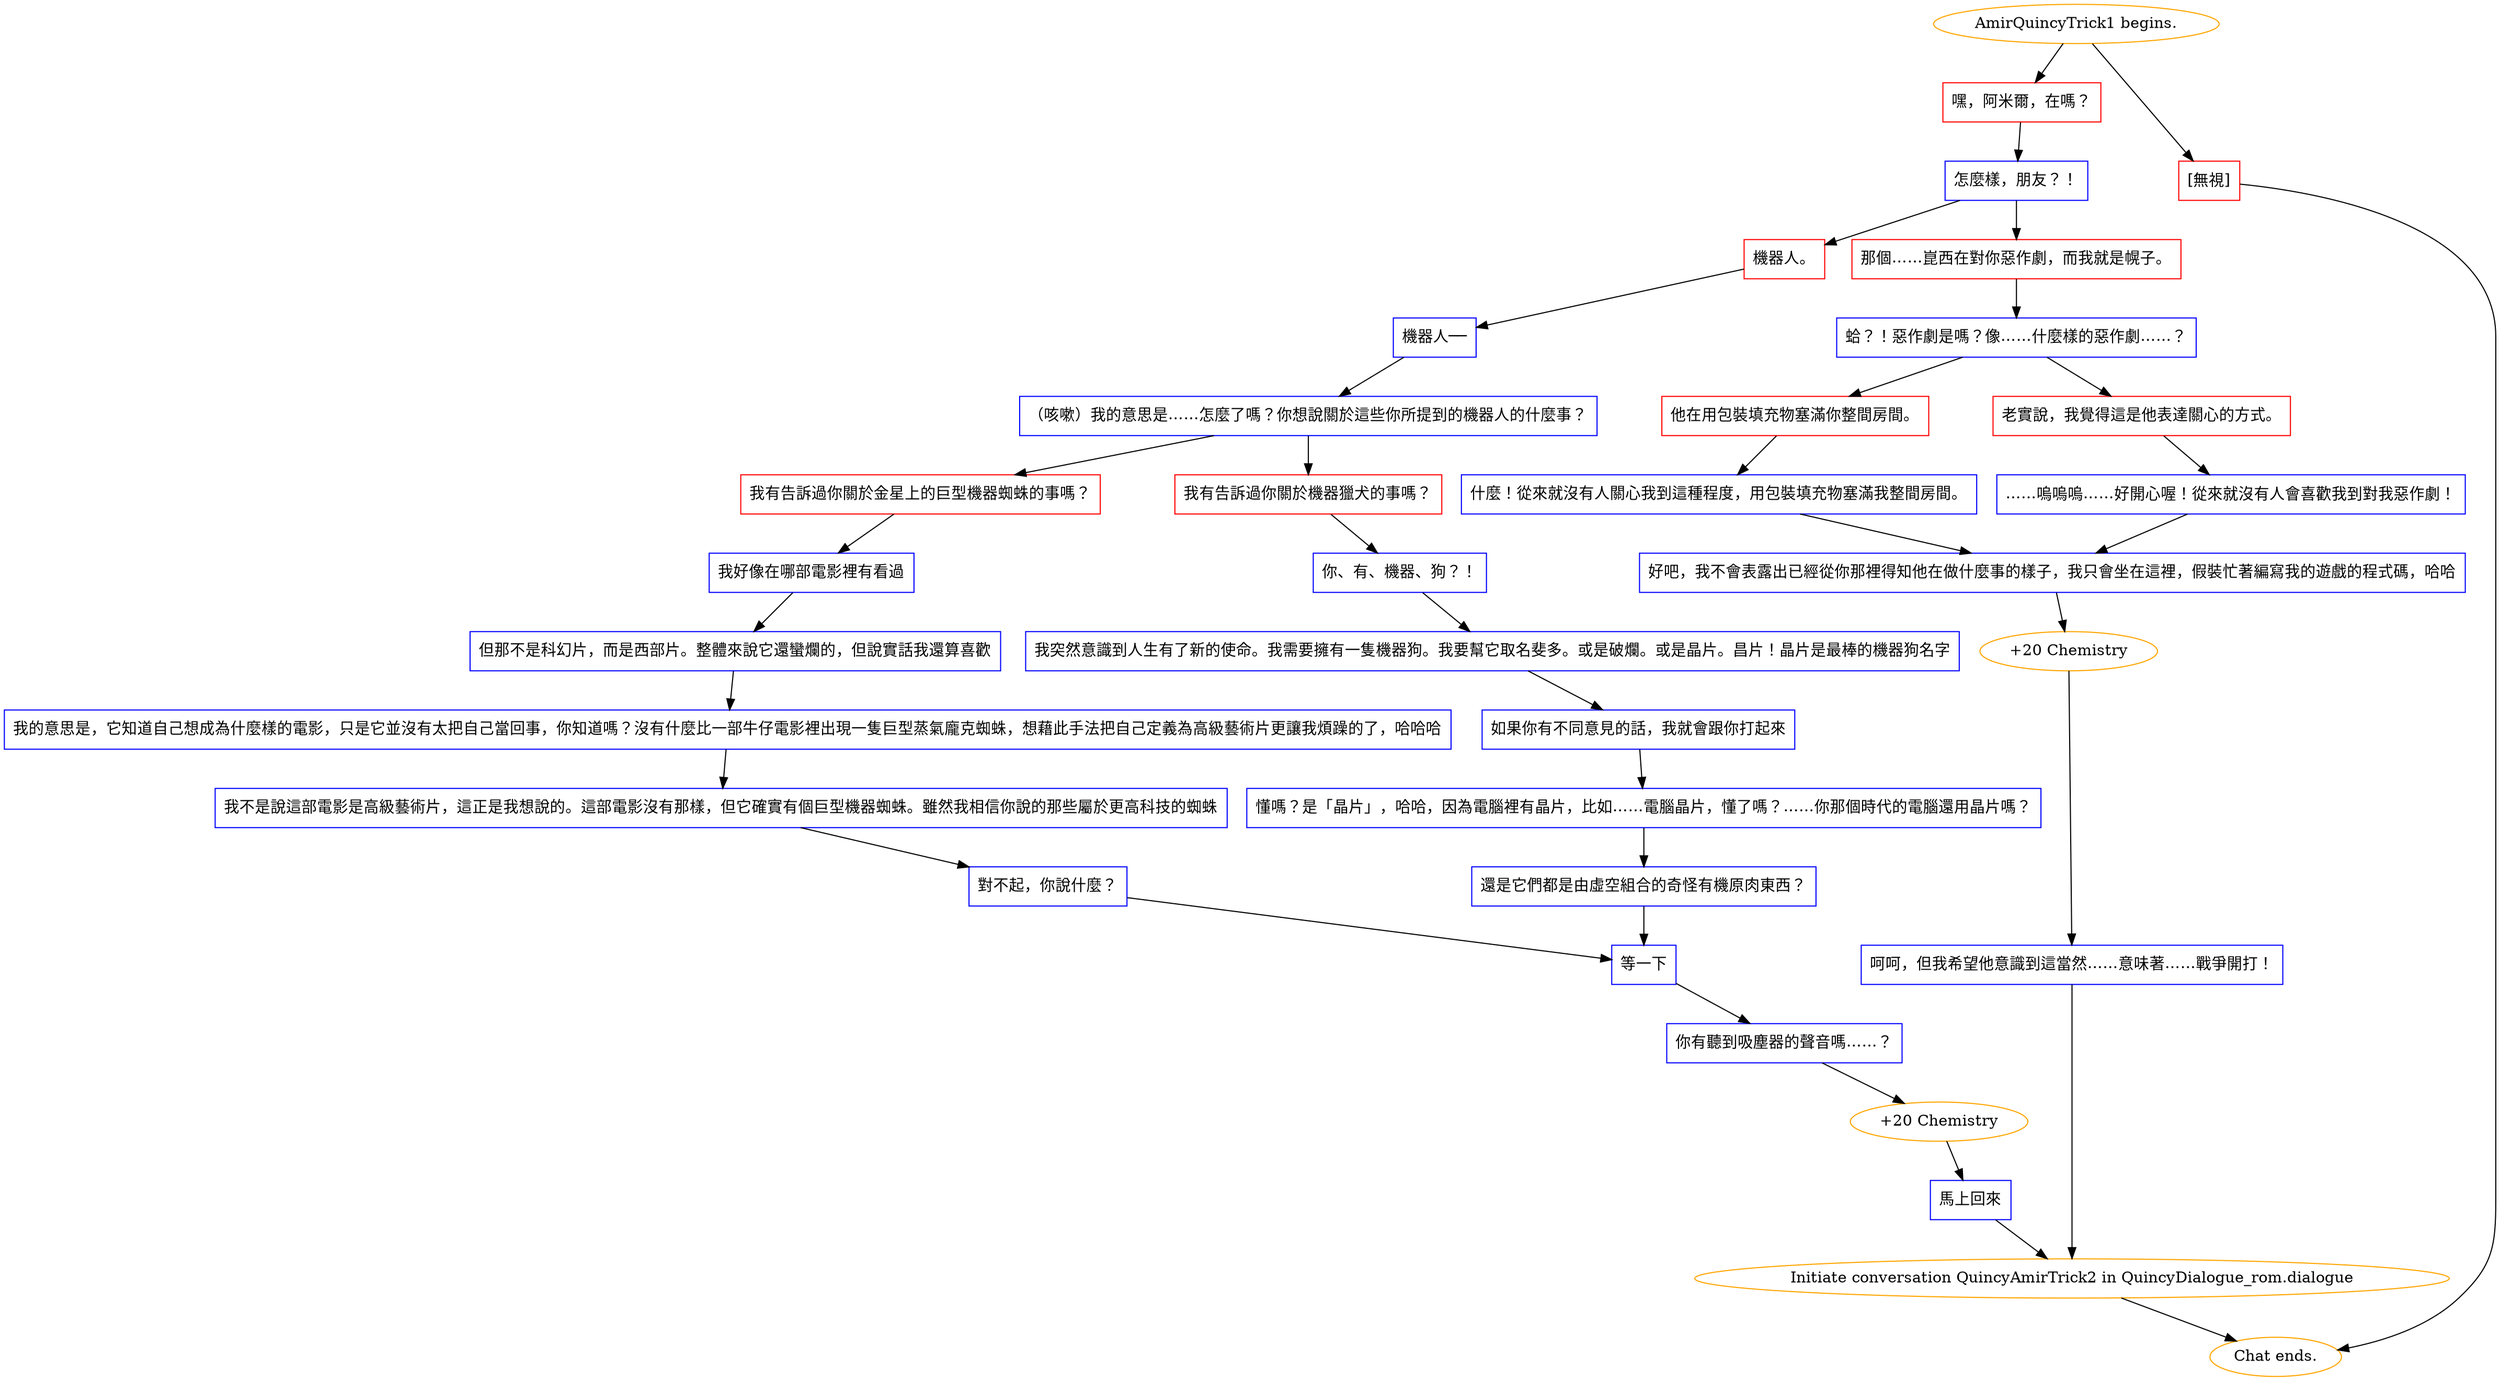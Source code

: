 digraph {
	"AmirQuincyTrick1 begins." [color=orange];
		"AmirQuincyTrick1 begins." -> j1258829160;
		"AmirQuincyTrick1 begins." -> j3102889003;
	j1258829160 [label="嘿，阿米爾，在嗎？",shape=box,color=red];
		j1258829160 -> j2724500803;
	j3102889003 [label="[無視]",shape=box,color=red];
		j3102889003 -> "Chat ends.";
	j2724500803 [label="怎麼樣，朋友？！",shape=box,color=blue];
		j2724500803 -> j2468041769;
		j2724500803 -> j2608197055;
	"Chat ends." [color=orange];
	j2468041769 [label="機器人。",shape=box,color=red];
		j2468041769 -> j2773901458;
	j2608197055 [label="那個……崑西在對你惡作劇，而我就是幌子。",shape=box,color=red];
		j2608197055 -> j1251282015;
	j2773901458 [label="機器人──",shape=box,color=blue];
		j2773901458 -> j1076924697;
	j1251282015 [label="蛤？！惡作劇是嗎？像……什麼樣的惡作劇……？",shape=box,color=blue];
		j1251282015 -> j2690847453;
		j1251282015 -> j463636672;
	j1076924697 [label="（咳嗽）我的意思是……怎麼了嗎？你想說關於這些你所提到的機器人的什麼事？",shape=box,color=blue];
		j1076924697 -> j657662387;
		j1076924697 -> j2801653930;
	j2690847453 [label="他在用包裝填充物塞滿你整間房間。",shape=box,color=red];
		j2690847453 -> j651945551;
	j463636672 [label="老實說，我覺得這是他表達關心的方式。",shape=box,color=red];
		j463636672 -> j684287447;
	j657662387 [label="我有告訴過你關於金星上的巨型機器蜘蛛的事嗎？",shape=box,color=red];
		j657662387 -> j1252663873;
	j2801653930 [label="我有告訴過你關於機器獵犬的事嗎？",shape=box,color=red];
		j2801653930 -> j4144998674;
	j651945551 [label="什麼！從來就沒有人關心我到這種程度，用包裝填充物塞滿我整間房間。",shape=box,color=blue];
		j651945551 -> j3958060950;
	j684287447 [label="……嗚嗚嗚……好開心喔！從來就沒有人會喜歡我到對我惡作劇！",shape=box,color=blue];
		j684287447 -> j3958060950;
	j1252663873 [label="我好像在哪部電影裡有看過",shape=box,color=blue];
		j1252663873 -> j3249461586;
	j4144998674 [label="你、有、機器、狗？！",shape=box,color=blue];
		j4144998674 -> j2200041217;
	j3958060950 [label="好吧，我不會表露出已經從你那裡得知他在做什麼事的樣子，我只會坐在這裡，假裝忙著編寫我的遊戲的程式碼，哈哈",shape=box,color=blue];
		j3958060950 -> j2957442290;
	j3249461586 [label="但那不是科幻片，而是西部片。整體來說它還蠻爛的，但說實話我還算喜歡",shape=box,color=blue];
		j3249461586 -> j2290623323;
	j2200041217 [label="我突然意識到人生有了新的使命。我需要擁有一隻機器狗。我要幫它取名斐多。或是破爛。或是晶片。昌片！晶片是最棒的機器狗名字",shape=box,color=blue];
		j2200041217 -> j595252445;
	j2957442290 [label="+20 Chemistry",color=orange];
		j2957442290 -> j2991246530;
	j2290623323 [label="我的意思是，它知道自己想成為什麼樣的電影，只是它並沒有太把自己當回事，你知道嗎？沒有什麼比一部牛仔電影裡出現一隻巨型蒸氣龐克蜘蛛，想藉此手法把自己定義為高級藝術片更讓我煩躁的了，哈哈哈",shape=box,color=blue];
		j2290623323 -> j4038525756;
	j595252445 [label="如果你有不同意見的話，我就會跟你打起來",shape=box,color=blue];
		j595252445 -> j264680885;
	j2991246530 [label="呵呵，但我希望他意識到這當然……意味著……戰爭開打！",shape=box,color=blue];
		j2991246530 -> "Initiate conversation QuincyAmirTrick2 in QuincyDialogue_rom.dialogue";
	j4038525756 [label="我不是說這部電影是高級藝術片，這正是我想說的。這部電影沒有那樣，但它確實有個巨型機器蜘蛛。雖然我相信你說的那些屬於更高科技的蜘蛛",shape=box,color=blue];
		j4038525756 -> j3211305046;
	j264680885 [label="懂嗎？是「晶片」，哈哈，因為電腦裡有晶片，比如……電腦晶片，懂了嗎？……你那個時代的電腦還用晶片嗎？",shape=box,color=blue];
		j264680885 -> j1912969270;
	"Initiate conversation QuincyAmirTrick2 in QuincyDialogue_rom.dialogue" [label="Initiate conversation QuincyAmirTrick2 in QuincyDialogue_rom.dialogue",color=orange];
		"Initiate conversation QuincyAmirTrick2 in QuincyDialogue_rom.dialogue" -> "Chat ends.";
	j3211305046 [label="對不起，你說什麼？",shape=box,color=blue];
		j3211305046 -> j724542276;
	j1912969270 [label="還是它們都是由虛空組合的奇怪有機原肉東西？",shape=box,color=blue];
		j1912969270 -> j724542276;
	j724542276 [label="等一下",shape=box,color=blue];
		j724542276 -> j4242694815;
	j4242694815 [label="你有聽到吸塵器的聲音嗎……？",shape=box,color=blue];
		j4242694815 -> j3724111913;
	j3724111913 [label="+20 Chemistry",color=orange];
		j3724111913 -> j2344711295;
	j2344711295 [label="馬上回來",shape=box,color=blue];
		j2344711295 -> "Initiate conversation QuincyAmirTrick2 in QuincyDialogue_rom.dialogue";
}